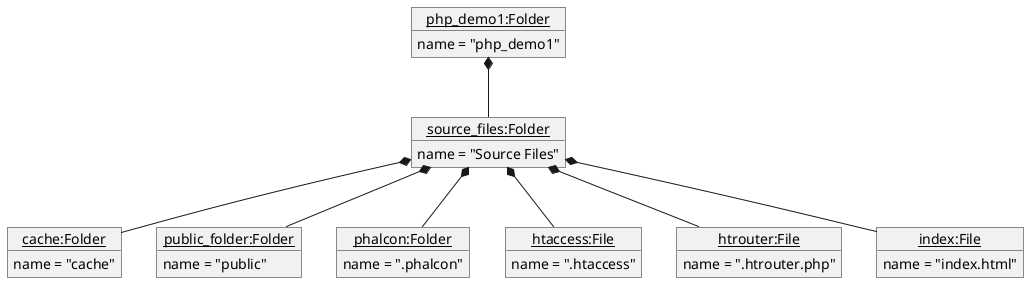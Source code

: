 @startuml

object "<u>php_demo1:Folder</u>" as demo1 {
    name = "php_demo1"
}
object "<u>source_files:Folder</u>" as src {
    name = "Source Files"
}
object "<u>cache:Folder</u>" as cache {
    name = "cache"
}
object "<u>public_folder:Folder</u>" as public {
    name = "public"
}
object "<u>phalcon:Folder</u>" as phal {
    name = ".phalcon"
}
object "<u>htaccess:File</u>" as htac {
    name = ".htaccess"
}
object "<u>htrouter:File</u>" as htr {
    name = ".htrouter.php"
}
object "<u>index:File</u>" as idx {
    name = "index.html"
}
demo1 *-- src
src *-- phal
src *-- cache
src *-- public
src *-- htac
src *-- htr
src *-- idx

@enduml
